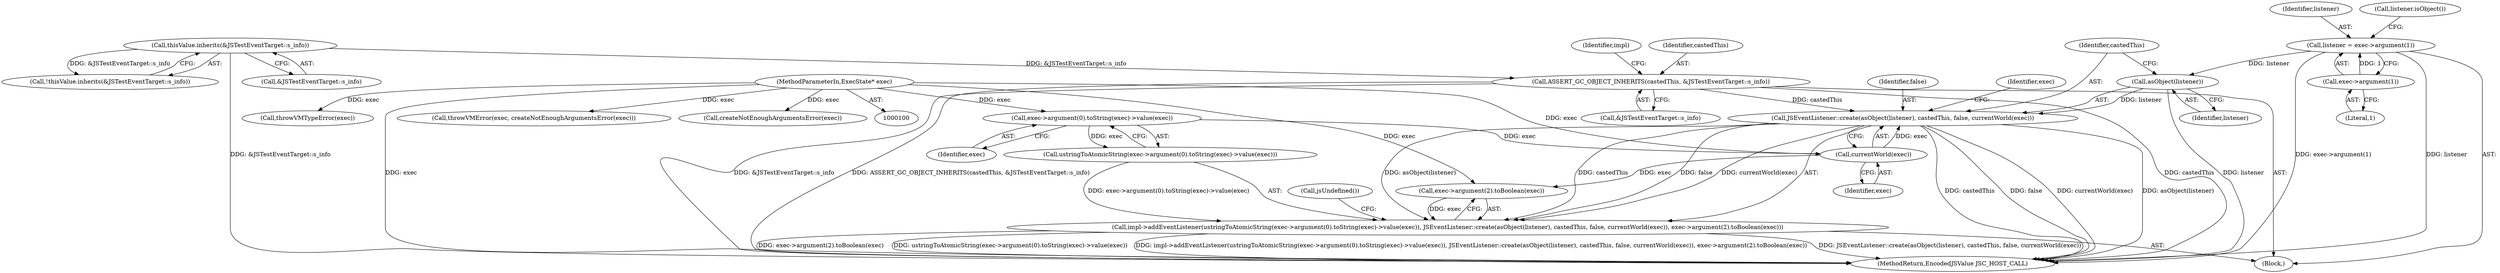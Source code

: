 digraph "0_Chrome_b944f670bb7a8a919daac497a4ea0536c954c201_12@API" {
"1000151" [label="(Call,JSEventListener::create(asObject(listener), castedThis, false, currentWorld(exec)))"];
"1000152" [label="(Call,asObject(listener))"];
"1000137" [label="(Call,listener = exec->argument(1))"];
"1000139" [label="(Call,exec->argument(1))"];
"1000117" [label="(Call,ASSERT_GC_OBJECT_INHERITS(castedThis, &JSTestEventTarget::s_info))"];
"1000109" [label="(Call,thisValue.inherits(&JSTestEventTarget::s_info))"];
"1000156" [label="(Call,currentWorld(exec))"];
"1000149" [label="(Call,exec->argument(0).toString(exec)->value(exec))"];
"1000101" [label="(MethodParameterIn,ExecState* exec)"];
"1000147" [label="(Call,impl->addEventListener(ustringToAtomicString(exec->argument(0).toString(exec)->value(exec)), JSEventListener::create(asObject(listener), castedThis, false, currentWorld(exec)), exec->argument(2).toBoolean(exec)))"];
"1000138" [label="(Identifier,listener)"];
"1000153" [label="(Identifier,listener)"];
"1000110" [label="(Call,&JSTestEventTarget::s_info)"];
"1000157" [label="(Identifier,exec)"];
"1000151" [label="(Call,JSEventListener::create(asObject(listener), castedThis, false, currentWorld(exec)))"];
"1000147" [label="(Call,impl->addEventListener(ustringToAtomicString(exec->argument(0).toString(exec)->value(exec)), JSEventListener::create(asObject(listener), castedThis, false, currentWorld(exec)), exec->argument(2).toBoolean(exec)))"];
"1000148" [label="(Call,ustringToAtomicString(exec->argument(0).toString(exec)->value(exec)))"];
"1000158" [label="(Call,exec->argument(2).toBoolean(exec))"];
"1000113" [label="(Call,throwVMTypeError(exec))"];
"1000132" [label="(Call,throwVMError(exec, createNotEnoughArgumentsError(exec)))"];
"1000140" [label="(Literal,1)"];
"1000162" [label="(Call,jsUndefined())"];
"1000101" [label="(MethodParameterIn,ExecState* exec)"];
"1000137" [label="(Call,listener = exec->argument(1))"];
"1000118" [label="(Identifier,castedThis)"];
"1000150" [label="(Identifier,exec)"];
"1000156" [label="(Call,currentWorld(exec))"];
"1000102" [label="(Block,)"];
"1000119" [label="(Call,&JSTestEventTarget::s_info)"];
"1000149" [label="(Call,exec->argument(0).toString(exec)->value(exec))"];
"1000159" [label="(Identifier,exec)"];
"1000139" [label="(Call,exec->argument(1))"];
"1000117" [label="(Call,ASSERT_GC_OBJECT_INHERITS(castedThis, &JSTestEventTarget::s_info))"];
"1000163" [label="(MethodReturn,EncodedJSValue JSC_HOST_CALL)"];
"1000109" [label="(Call,thisValue.inherits(&JSTestEventTarget::s_info))"];
"1000154" [label="(Identifier,castedThis)"];
"1000155" [label="(Identifier,false)"];
"1000108" [label="(Call,!thisValue.inherits(&JSTestEventTarget::s_info))"];
"1000123" [label="(Identifier,impl)"];
"1000152" [label="(Call,asObject(listener))"];
"1000143" [label="(Call,listener.isObject())"];
"1000134" [label="(Call,createNotEnoughArgumentsError(exec))"];
"1000151" -> "1000147"  [label="AST: "];
"1000151" -> "1000156"  [label="CFG: "];
"1000152" -> "1000151"  [label="AST: "];
"1000154" -> "1000151"  [label="AST: "];
"1000155" -> "1000151"  [label="AST: "];
"1000156" -> "1000151"  [label="AST: "];
"1000159" -> "1000151"  [label="CFG: "];
"1000151" -> "1000163"  [label="DDG: asObject(listener)"];
"1000151" -> "1000163"  [label="DDG: castedThis"];
"1000151" -> "1000163"  [label="DDG: false"];
"1000151" -> "1000163"  [label="DDG: currentWorld(exec)"];
"1000151" -> "1000147"  [label="DDG: asObject(listener)"];
"1000151" -> "1000147"  [label="DDG: castedThis"];
"1000151" -> "1000147"  [label="DDG: false"];
"1000151" -> "1000147"  [label="DDG: currentWorld(exec)"];
"1000152" -> "1000151"  [label="DDG: listener"];
"1000117" -> "1000151"  [label="DDG: castedThis"];
"1000156" -> "1000151"  [label="DDG: exec"];
"1000152" -> "1000153"  [label="CFG: "];
"1000153" -> "1000152"  [label="AST: "];
"1000154" -> "1000152"  [label="CFG: "];
"1000152" -> "1000163"  [label="DDG: listener"];
"1000137" -> "1000152"  [label="DDG: listener"];
"1000137" -> "1000102"  [label="AST: "];
"1000137" -> "1000139"  [label="CFG: "];
"1000138" -> "1000137"  [label="AST: "];
"1000139" -> "1000137"  [label="AST: "];
"1000143" -> "1000137"  [label="CFG: "];
"1000137" -> "1000163"  [label="DDG: exec->argument(1)"];
"1000137" -> "1000163"  [label="DDG: listener"];
"1000139" -> "1000137"  [label="DDG: 1"];
"1000139" -> "1000140"  [label="CFG: "];
"1000140" -> "1000139"  [label="AST: "];
"1000117" -> "1000102"  [label="AST: "];
"1000117" -> "1000119"  [label="CFG: "];
"1000118" -> "1000117"  [label="AST: "];
"1000119" -> "1000117"  [label="AST: "];
"1000123" -> "1000117"  [label="CFG: "];
"1000117" -> "1000163"  [label="DDG: castedThis"];
"1000117" -> "1000163"  [label="DDG: &JSTestEventTarget::s_info"];
"1000117" -> "1000163"  [label="DDG: ASSERT_GC_OBJECT_INHERITS(castedThis, &JSTestEventTarget::s_info)"];
"1000109" -> "1000117"  [label="DDG: &JSTestEventTarget::s_info"];
"1000109" -> "1000108"  [label="AST: "];
"1000109" -> "1000110"  [label="CFG: "];
"1000110" -> "1000109"  [label="AST: "];
"1000108" -> "1000109"  [label="CFG: "];
"1000109" -> "1000163"  [label="DDG: &JSTestEventTarget::s_info"];
"1000109" -> "1000108"  [label="DDG: &JSTestEventTarget::s_info"];
"1000156" -> "1000157"  [label="CFG: "];
"1000157" -> "1000156"  [label="AST: "];
"1000149" -> "1000156"  [label="DDG: exec"];
"1000101" -> "1000156"  [label="DDG: exec"];
"1000156" -> "1000158"  [label="DDG: exec"];
"1000149" -> "1000148"  [label="AST: "];
"1000149" -> "1000150"  [label="CFG: "];
"1000150" -> "1000149"  [label="AST: "];
"1000148" -> "1000149"  [label="CFG: "];
"1000149" -> "1000148"  [label="DDG: exec"];
"1000101" -> "1000149"  [label="DDG: exec"];
"1000101" -> "1000100"  [label="AST: "];
"1000101" -> "1000163"  [label="DDG: exec"];
"1000101" -> "1000113"  [label="DDG: exec"];
"1000101" -> "1000132"  [label="DDG: exec"];
"1000101" -> "1000134"  [label="DDG: exec"];
"1000101" -> "1000158"  [label="DDG: exec"];
"1000147" -> "1000102"  [label="AST: "];
"1000147" -> "1000158"  [label="CFG: "];
"1000148" -> "1000147"  [label="AST: "];
"1000158" -> "1000147"  [label="AST: "];
"1000162" -> "1000147"  [label="CFG: "];
"1000147" -> "1000163"  [label="DDG: JSEventListener::create(asObject(listener), castedThis, false, currentWorld(exec))"];
"1000147" -> "1000163"  [label="DDG: exec->argument(2).toBoolean(exec)"];
"1000147" -> "1000163"  [label="DDG: ustringToAtomicString(exec->argument(0).toString(exec)->value(exec))"];
"1000147" -> "1000163"  [label="DDG: impl->addEventListener(ustringToAtomicString(exec->argument(0).toString(exec)->value(exec)), JSEventListener::create(asObject(listener), castedThis, false, currentWorld(exec)), exec->argument(2).toBoolean(exec))"];
"1000148" -> "1000147"  [label="DDG: exec->argument(0).toString(exec)->value(exec)"];
"1000158" -> "1000147"  [label="DDG: exec"];
}
